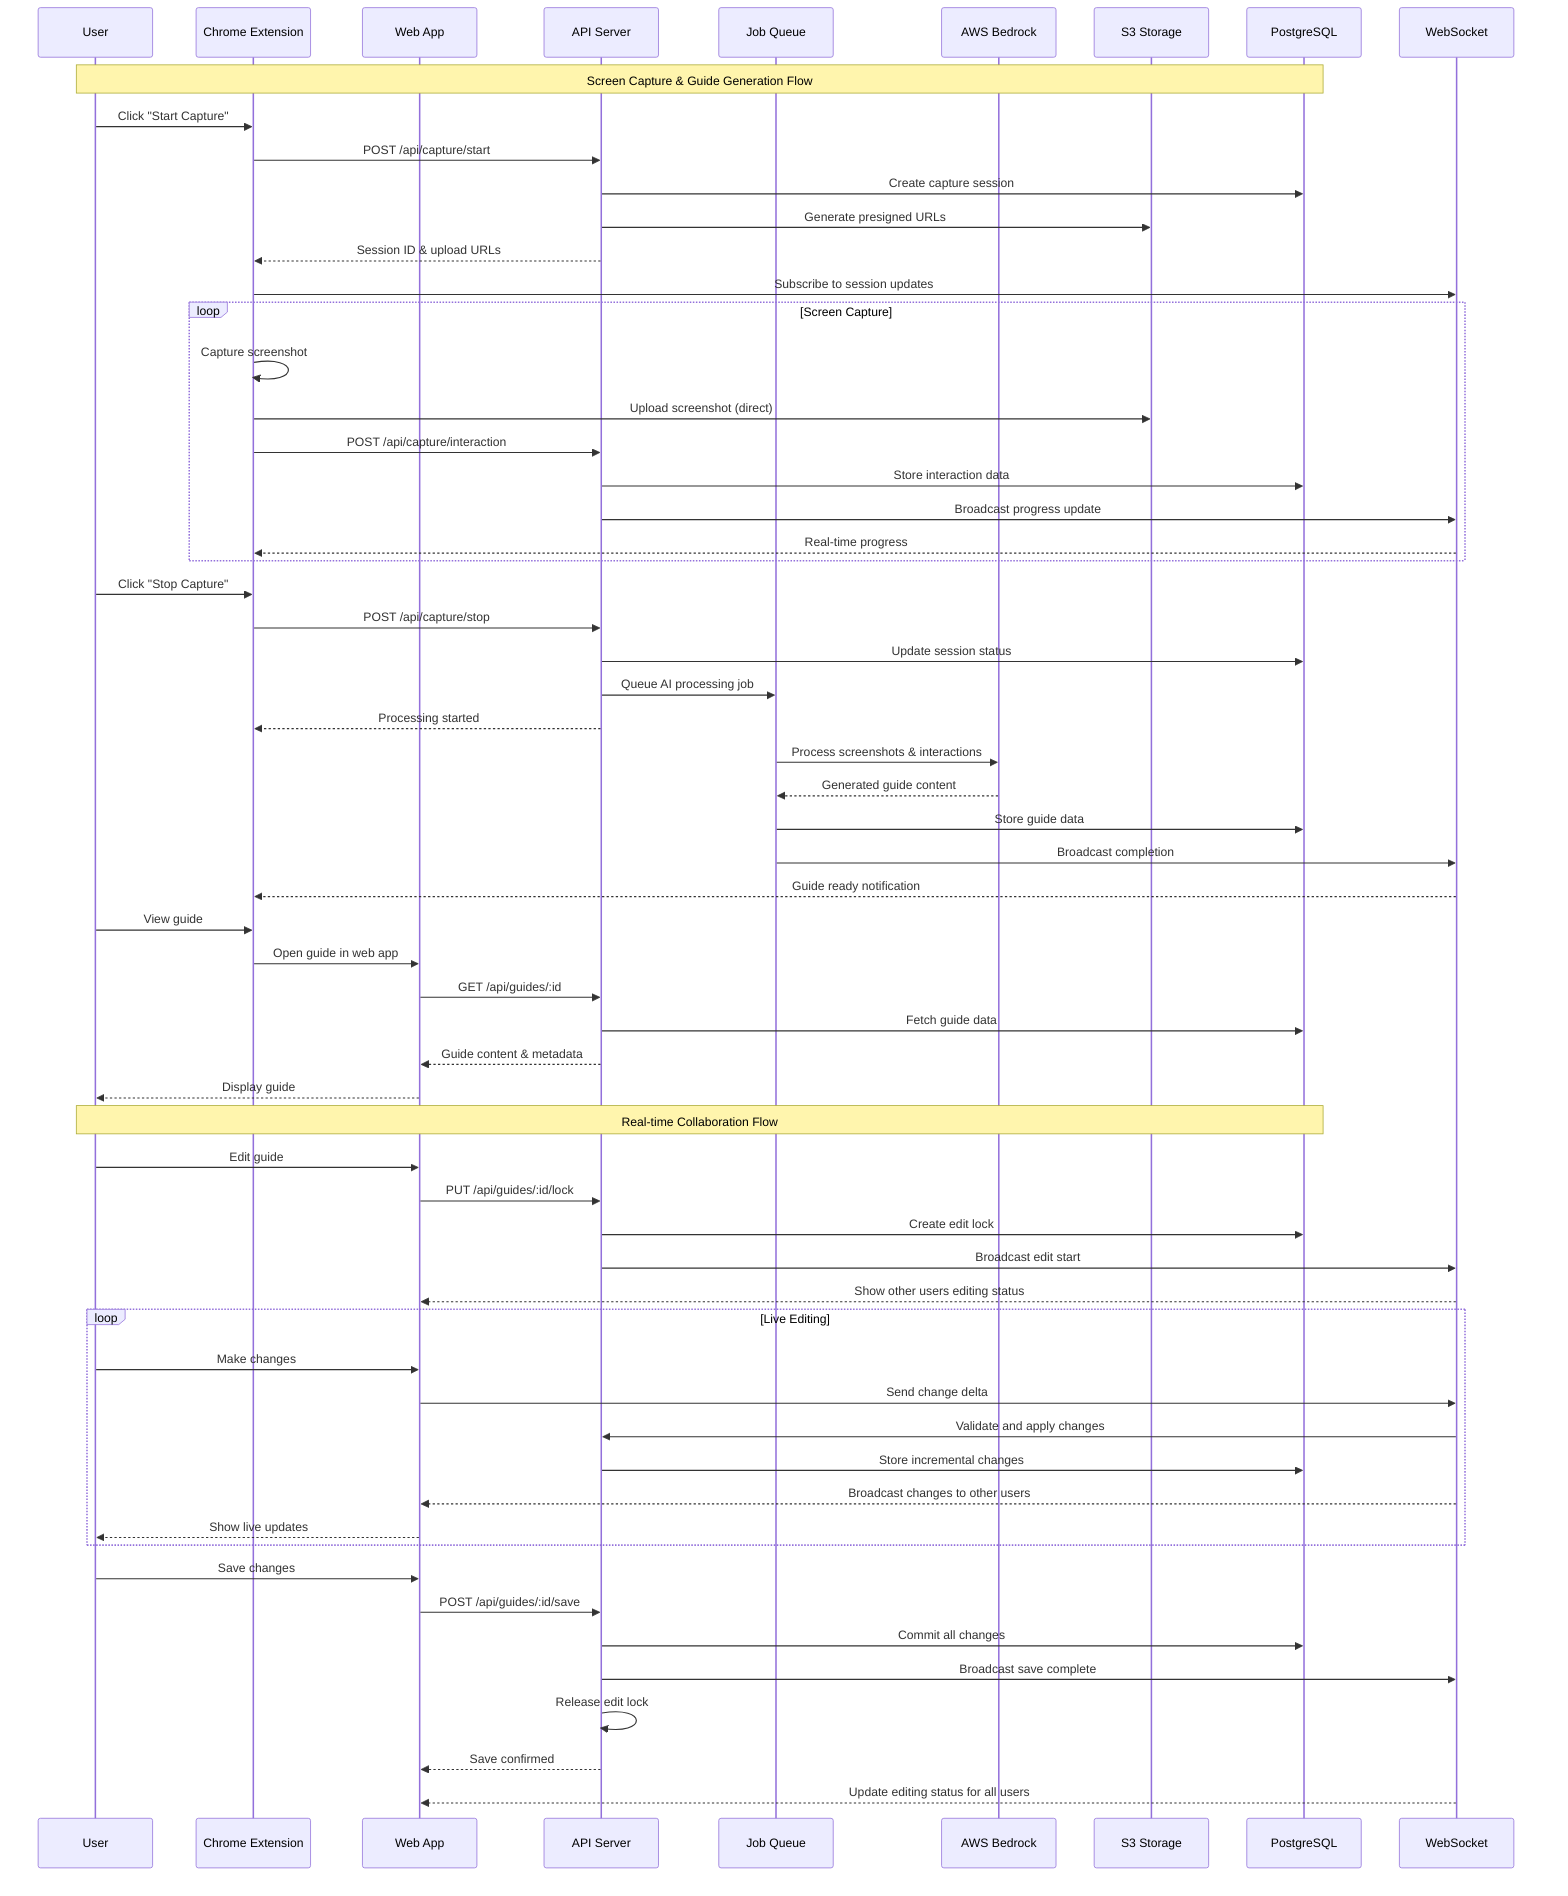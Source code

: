 sequenceDiagram
    participant U as User
    participant E as Chrome Extension
    participant W as Web App
    participant API as API Server
    participant Q as Job Queue
    participant AI as AWS Bedrock
    participant S3 as S3 Storage
    participant DB as PostgreSQL
    participant WS as WebSocket
    
    Note over U,DB: Screen Capture & Guide Generation Flow
    
    %% Start capture session
    U->>E: Click "Start Capture"
    E->>API: POST /api/capture/start
    API->>DB: Create capture session
    API->>S3: Generate presigned URLs
    API-->>E: Session ID & upload URLs
    E->>WS: Subscribe to session updates
    
    %% Capture process
    loop Screen Capture
        E->>E: Capture screenshot
        E->>S3: Upload screenshot (direct)
        E->>API: POST /api/capture/interaction
        API->>DB: Store interaction data
        API->>WS: Broadcast progress update
        WS-->>E: Real-time progress
    end
    
    %% Stop capture and process
    U->>E: Click "Stop Capture"
    E->>API: POST /api/capture/stop
    API->>DB: Update session status
    API->>Q: Queue AI processing job
    API-->>E: Processing started
    
    %% AI Processing
    Q->>AI: Process screenshots & interactions
    AI-->>Q: Generated guide content
    Q->>DB: Store guide data
    Q->>WS: Broadcast completion
    WS-->>E: Guide ready notification
    
    %% View generated guide
    U->>E: View guide
    E->>W: Open guide in web app
    W->>API: GET /api/guides/:id
    API->>DB: Fetch guide data
    API-->>W: Guide content & metadata
    W-->>U: Display guide
    
    Note over U,DB: Real-time Collaboration Flow
    
    %% User starts editing
    U->>W: Edit guide
    W->>API: PUT /api/guides/:id/lock
    API->>DB: Create edit lock
    API->>WS: Broadcast edit start
    WS-->>W: Show other users editing status
    
    %% Real-time editing
    loop Live Editing
        U->>W: Make changes
        W->>WS: Send change delta
        WS->>API: Validate and apply changes
        API->>DB: Store incremental changes
        WS-->>W: Broadcast changes to other users
        W-->>U: Show live updates
    end
    
    %% Save and unlock
    U->>W: Save changes
    W->>API: POST /api/guides/:id/save
    API->>DB: Commit all changes
    API->>WS: Broadcast save complete
    API->>API: Release edit lock
    API-->>W: Save confirmed
    WS-->>W: Update editing status for all users